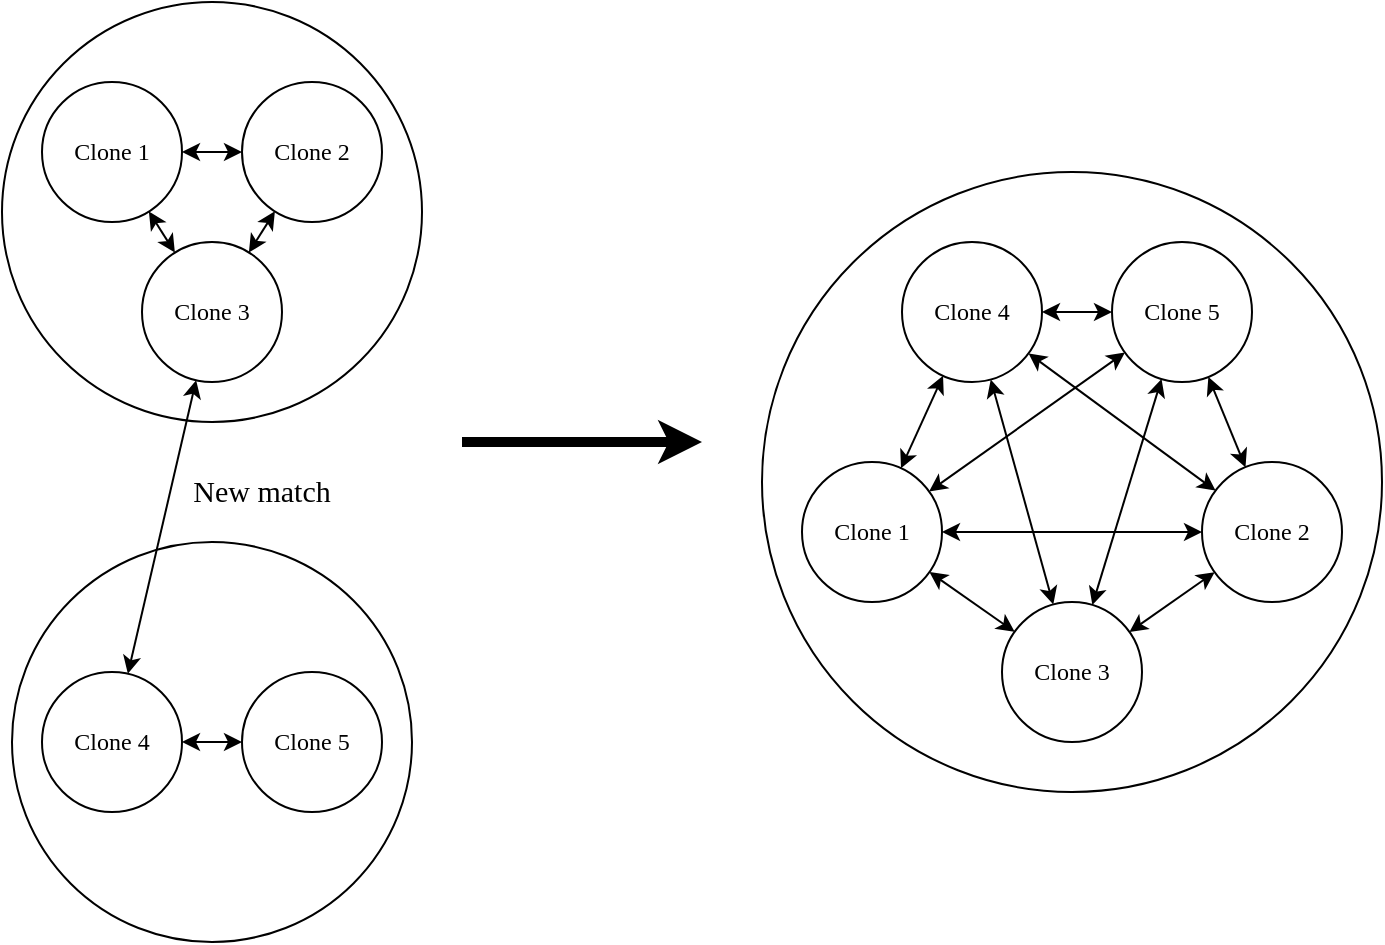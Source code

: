<mxfile version="20.8.16" type="device"><diagram name="Page-1" id="Hi3_a8OGTxrKyFJ0EiZT"><mxGraphModel dx="1434" dy="907" grid="1" gridSize="10" guides="1" tooltips="1" connect="1" arrows="1" fold="1" page="1" pageScale="1" pageWidth="850" pageHeight="1100" math="0" shadow="0"><root><mxCell id="0"/><mxCell id="1" parent="0"/><mxCell id="j7vV6mOO508I_zO_fvmU-4" value="" style="ellipse;whiteSpace=wrap;html=1;aspect=fixed;fillColor=none;fontFamily=Computer Modern;" parent="1" vertex="1"><mxGeometry x="110" y="180" width="210" height="210" as="geometry"/></mxCell><mxCell id="j7vV6mOO508I_zO_fvmU-1" value="Clone 1" style="ellipse;whiteSpace=wrap;html=1;aspect=fixed;fontFamily=Computer Modern;" parent="1" vertex="1"><mxGeometry x="130" y="220" width="70" height="70" as="geometry"/></mxCell><mxCell id="j7vV6mOO508I_zO_fvmU-2" value="Clone 3" style="ellipse;whiteSpace=wrap;html=1;aspect=fixed;fontFamily=Computer Modern;" parent="1" vertex="1"><mxGeometry x="180" y="300" width="70" height="70" as="geometry"/></mxCell><mxCell id="j7vV6mOO508I_zO_fvmU-7" value="" style="ellipse;whiteSpace=wrap;html=1;aspect=fixed;fillColor=none;fontFamily=Computer Modern;" parent="1" vertex="1"><mxGeometry x="115" y="450" width="200" height="200" as="geometry"/></mxCell><mxCell id="j7vV6mOO508I_zO_fvmU-3" value="Clone 2" style="ellipse;whiteSpace=wrap;html=1;aspect=fixed;fontFamily=Computer Modern;" parent="1" vertex="1"><mxGeometry x="230" y="220" width="70" height="70" as="geometry"/></mxCell><mxCell id="j7vV6mOO508I_zO_fvmU-5" value="Clone 4" style="ellipse;whiteSpace=wrap;html=1;aspect=fixed;fontFamily=Computer Modern;" parent="1" vertex="1"><mxGeometry x="130" y="515" width="70" height="70" as="geometry"/></mxCell><mxCell id="j7vV6mOO508I_zO_fvmU-6" value="Clone 5" style="ellipse;whiteSpace=wrap;html=1;aspect=fixed;fontFamily=Computer Modern;" parent="1" vertex="1"><mxGeometry x="230" y="515" width="70" height="70" as="geometry"/></mxCell><mxCell id="j7vV6mOO508I_zO_fvmU-9" value="&lt;font style=&quot;font-size: 13px;&quot;&gt;&lt;font style=&quot;font-size: 14px;&quot;&gt;&lt;font style=&quot;font-size: 15px;&quot;&gt;New match&lt;/font&gt;&lt;/font&gt;&lt;/font&gt;" style="text;html=1;strokeColor=none;fillColor=none;align=center;verticalAlign=middle;whiteSpace=wrap;rounded=0;rotation=0;fontFamily=Computer Modern;" parent="1" vertex="1"><mxGeometry x="200" y="410" width="80" height="30" as="geometry"/></mxCell><mxCell id="j7vV6mOO508I_zO_fvmU-10" value="" style="endArrow=classic;startArrow=classic;html=1;rounded=0;fontFamily=Computer Modern;" parent="1" source="j7vV6mOO508I_zO_fvmU-2" target="j7vV6mOO508I_zO_fvmU-3" edge="1"><mxGeometry width="50" height="50" relative="1" as="geometry"><mxPoint x="400" y="440" as="sourcePoint"/><mxPoint x="450" y="390" as="targetPoint"/></mxGeometry></mxCell><mxCell id="j7vV6mOO508I_zO_fvmU-11" value="" style="endArrow=classic;startArrow=classic;html=1;rounded=0;fontFamily=Computer Modern;" parent="1" source="j7vV6mOO508I_zO_fvmU-1" target="j7vV6mOO508I_zO_fvmU-2" edge="1"><mxGeometry width="50" height="50" relative="1" as="geometry"><mxPoint x="400" y="440" as="sourcePoint"/><mxPoint x="450" y="390" as="targetPoint"/></mxGeometry></mxCell><mxCell id="j7vV6mOO508I_zO_fvmU-12" value="" style="endArrow=classic;startArrow=classic;html=1;rounded=0;fontFamily=Computer Modern;" parent="1" source="j7vV6mOO508I_zO_fvmU-1" target="j7vV6mOO508I_zO_fvmU-3" edge="1"><mxGeometry width="50" height="50" relative="1" as="geometry"><mxPoint x="400" y="440" as="sourcePoint"/><mxPoint x="450" y="390" as="targetPoint"/></mxGeometry></mxCell><mxCell id="j7vV6mOO508I_zO_fvmU-13" value="" style="endArrow=classic;startArrow=classic;html=1;rounded=0;fontFamily=Computer Modern;" parent="1" source="j7vV6mOO508I_zO_fvmU-6" target="j7vV6mOO508I_zO_fvmU-5" edge="1"><mxGeometry width="50" height="50" relative="1" as="geometry"><mxPoint x="120" y="710" as="sourcePoint"/><mxPoint x="120" y="660" as="targetPoint"/></mxGeometry></mxCell><mxCell id="j7vV6mOO508I_zO_fvmU-15" value="" style="endArrow=classic;startArrow=classic;html=1;rounded=0;fontFamily=Computer Modern;" parent="1" source="j7vV6mOO508I_zO_fvmU-2" target="j7vV6mOO508I_zO_fvmU-5" edge="1"><mxGeometry width="50" height="50" relative="1" as="geometry"><mxPoint x="400" y="440" as="sourcePoint"/><mxPoint x="450" y="390" as="targetPoint"/></mxGeometry></mxCell><mxCell id="j7vV6mOO508I_zO_fvmU-16" value="" style="ellipse;whiteSpace=wrap;html=1;aspect=fixed;fillColor=none;fontFamily=Computer Modern;" parent="1" vertex="1"><mxGeometry x="490" y="265" width="310" height="310" as="geometry"/></mxCell><mxCell id="j7vV6mOO508I_zO_fvmU-17" value="Clone 1" style="ellipse;whiteSpace=wrap;html=1;aspect=fixed;fontFamily=Computer Modern;" parent="1" vertex="1"><mxGeometry x="510" y="410" width="70" height="70" as="geometry"/></mxCell><mxCell id="j7vV6mOO508I_zO_fvmU-18" value="Clone 3" style="ellipse;whiteSpace=wrap;html=1;aspect=fixed;fontFamily=Computer Modern;" parent="1" vertex="1"><mxGeometry x="610" y="480" width="70" height="70" as="geometry"/></mxCell><mxCell id="j7vV6mOO508I_zO_fvmU-19" value="Clone 2" style="ellipse;whiteSpace=wrap;html=1;aspect=fixed;fontFamily=Computer Modern;" parent="1" vertex="1"><mxGeometry x="710" y="410" width="70" height="70" as="geometry"/></mxCell><mxCell id="j7vV6mOO508I_zO_fvmU-20" value="" style="endArrow=classic;startArrow=classic;html=1;rounded=0;fontFamily=Computer Modern;" parent="1" source="j7vV6mOO508I_zO_fvmU-18" target="j7vV6mOO508I_zO_fvmU-19" edge="1"><mxGeometry width="50" height="50" relative="1" as="geometry"><mxPoint x="790" y="550" as="sourcePoint"/><mxPoint x="840" y="500" as="targetPoint"/></mxGeometry></mxCell><mxCell id="j7vV6mOO508I_zO_fvmU-21" value="" style="endArrow=classic;startArrow=classic;html=1;rounded=0;fontFamily=Computer Modern;" parent="1" source="j7vV6mOO508I_zO_fvmU-17" target="j7vV6mOO508I_zO_fvmU-18" edge="1"><mxGeometry width="50" height="50" relative="1" as="geometry"><mxPoint x="790" y="550" as="sourcePoint"/><mxPoint x="840" y="500" as="targetPoint"/></mxGeometry></mxCell><mxCell id="j7vV6mOO508I_zO_fvmU-24" value="Clone 4" style="ellipse;whiteSpace=wrap;html=1;aspect=fixed;fontFamily=Computer Modern;" parent="1" vertex="1"><mxGeometry x="560" y="300" width="70" height="70" as="geometry"/></mxCell><mxCell id="j7vV6mOO508I_zO_fvmU-25" value="Clone 5" style="ellipse;whiteSpace=wrap;html=1;aspect=fixed;fontFamily=Computer Modern;" parent="1" vertex="1"><mxGeometry x="665" y="300" width="70" height="70" as="geometry"/></mxCell><mxCell id="j7vV6mOO508I_zO_fvmU-26" value="" style="endArrow=classic;startArrow=classic;html=1;rounded=0;fontFamily=Computer Modern;" parent="1" source="j7vV6mOO508I_zO_fvmU-25" target="j7vV6mOO508I_zO_fvmU-24" edge="1"><mxGeometry width="50" height="50" relative="1" as="geometry"><mxPoint x="510" y="445" as="sourcePoint"/><mxPoint x="510" y="395" as="targetPoint"/></mxGeometry></mxCell><mxCell id="j7vV6mOO508I_zO_fvmU-27" value="" style="endArrow=classic;startArrow=classic;html=1;rounded=0;fontFamily=Computer Modern;" parent="1" source="j7vV6mOO508I_zO_fvmU-17" target="j7vV6mOO508I_zO_fvmU-19" edge="1"><mxGeometry width="50" height="50" relative="1" as="geometry"><mxPoint x="620" y="240" as="sourcePoint"/><mxPoint x="670" y="190" as="targetPoint"/></mxGeometry></mxCell><mxCell id="j7vV6mOO508I_zO_fvmU-28" value="" style="endArrow=classic;startArrow=classic;html=1;rounded=0;fontFamily=Computer Modern;" parent="1" source="j7vV6mOO508I_zO_fvmU-17" target="j7vV6mOO508I_zO_fvmU-24" edge="1"><mxGeometry width="50" height="50" relative="1" as="geometry"><mxPoint x="620" y="240" as="sourcePoint"/><mxPoint x="670" y="190" as="targetPoint"/></mxGeometry></mxCell><mxCell id="j7vV6mOO508I_zO_fvmU-29" value="" style="endArrow=classic;startArrow=classic;html=1;rounded=0;fontFamily=Computer Modern;" parent="1" source="j7vV6mOO508I_zO_fvmU-25" target="j7vV6mOO508I_zO_fvmU-19" edge="1"><mxGeometry width="50" height="50" relative="1" as="geometry"><mxPoint x="620" y="240" as="sourcePoint"/><mxPoint x="670" y="190" as="targetPoint"/></mxGeometry></mxCell><mxCell id="j7vV6mOO508I_zO_fvmU-30" value="" style="endArrow=classic;startArrow=classic;html=1;rounded=0;fontFamily=Computer Modern;" parent="1" source="j7vV6mOO508I_zO_fvmU-24" target="j7vV6mOO508I_zO_fvmU-19" edge="1"><mxGeometry width="50" height="50" relative="1" as="geometry"><mxPoint x="620" y="240" as="sourcePoint"/><mxPoint x="670" y="190" as="targetPoint"/></mxGeometry></mxCell><mxCell id="j7vV6mOO508I_zO_fvmU-31" value="" style="endArrow=classic;startArrow=classic;html=1;rounded=0;fontFamily=Computer Modern;" parent="1" source="j7vV6mOO508I_zO_fvmU-25" target="j7vV6mOO508I_zO_fvmU-17" edge="1"><mxGeometry width="50" height="50" relative="1" as="geometry"><mxPoint x="620" y="240" as="sourcePoint"/><mxPoint x="670" y="190" as="targetPoint"/></mxGeometry></mxCell><mxCell id="j7vV6mOO508I_zO_fvmU-32" value="" style="endArrow=classic;startArrow=classic;html=1;rounded=0;fontFamily=Computer Modern;" parent="1" source="j7vV6mOO508I_zO_fvmU-18" target="j7vV6mOO508I_zO_fvmU-24" edge="1"><mxGeometry width="50" height="50" relative="1" as="geometry"><mxPoint x="620" y="240" as="sourcePoint"/><mxPoint x="670" y="190" as="targetPoint"/></mxGeometry></mxCell><mxCell id="j7vV6mOO508I_zO_fvmU-33" value="" style="endArrow=classic;startArrow=classic;html=1;rounded=0;fontFamily=Computer Modern;" parent="1" source="j7vV6mOO508I_zO_fvmU-18" target="j7vV6mOO508I_zO_fvmU-25" edge="1"><mxGeometry width="50" height="50" relative="1" as="geometry"><mxPoint x="620" y="240" as="sourcePoint"/><mxPoint x="670" y="190" as="targetPoint"/></mxGeometry></mxCell><mxCell id="FXj4YP1wioWGBl8KM2dk-1" value="" style="endArrow=classic;html=1;rounded=0;strokeWidth=5;" edge="1" parent="1"><mxGeometry width="50" height="50" relative="1" as="geometry"><mxPoint x="340" y="400" as="sourcePoint"/><mxPoint x="460" y="400" as="targetPoint"/></mxGeometry></mxCell></root></mxGraphModel></diagram></mxfile>